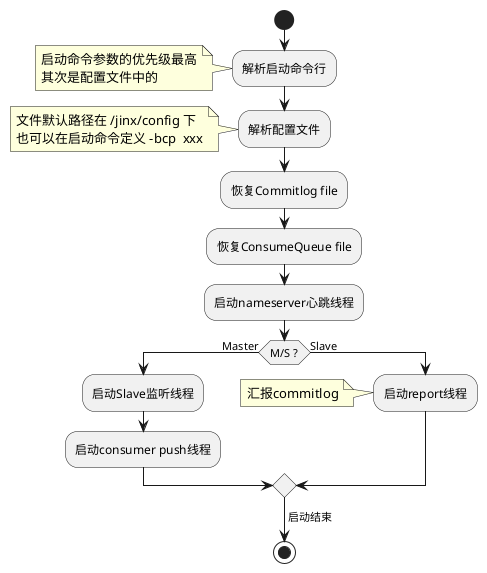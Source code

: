 @startuml
start
:解析启动命令行;
note
启动命令参数的优先级最高
其次是配置文件中的
end note
:解析配置文件;
note
文件默认路径在 ~/jinx/config 下
也可以在启动命令定义 -bcp  xxx
end note
:恢复Commitlog file;
:恢复ConsumeQueue file;
:启动nameserver心跳线程;
if (M/S ?) then (Master)
    :启动Slave监听线程;
    :启动consumer push线程;
else (Slave)
    :启动report线程;
    note
    汇报commitlog
    end note
endif
-> 启动结束 ;
stop
@enduml